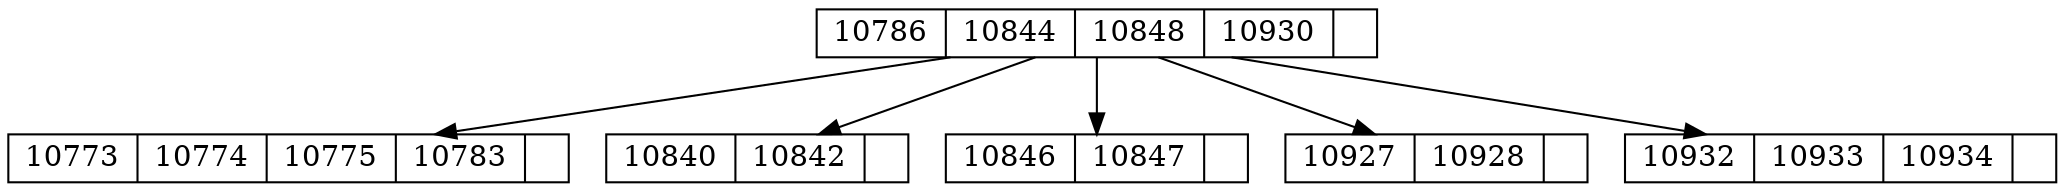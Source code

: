 digraph G {
 node [shape = record,height=.1];10786->10773;
10786->10840;
10786->10846;
10786->10927;
10786->10932;
10786[label = "<f0>10786|<f1>10844|<f2>10848|<f3>10930|"];
10773[label = "<f0>10773|<f1>10774|<f2>10775|<f3>10783|"];
10840[label = "<f0>10840|<f1>10842|"];
10846[label = "<f0>10846|<f1>10847|"];
10927[label = "<f0>10927|<f1>10928|"];
10932[label = "<f0>10932|<f1>10933|<f2>10934|"];
}